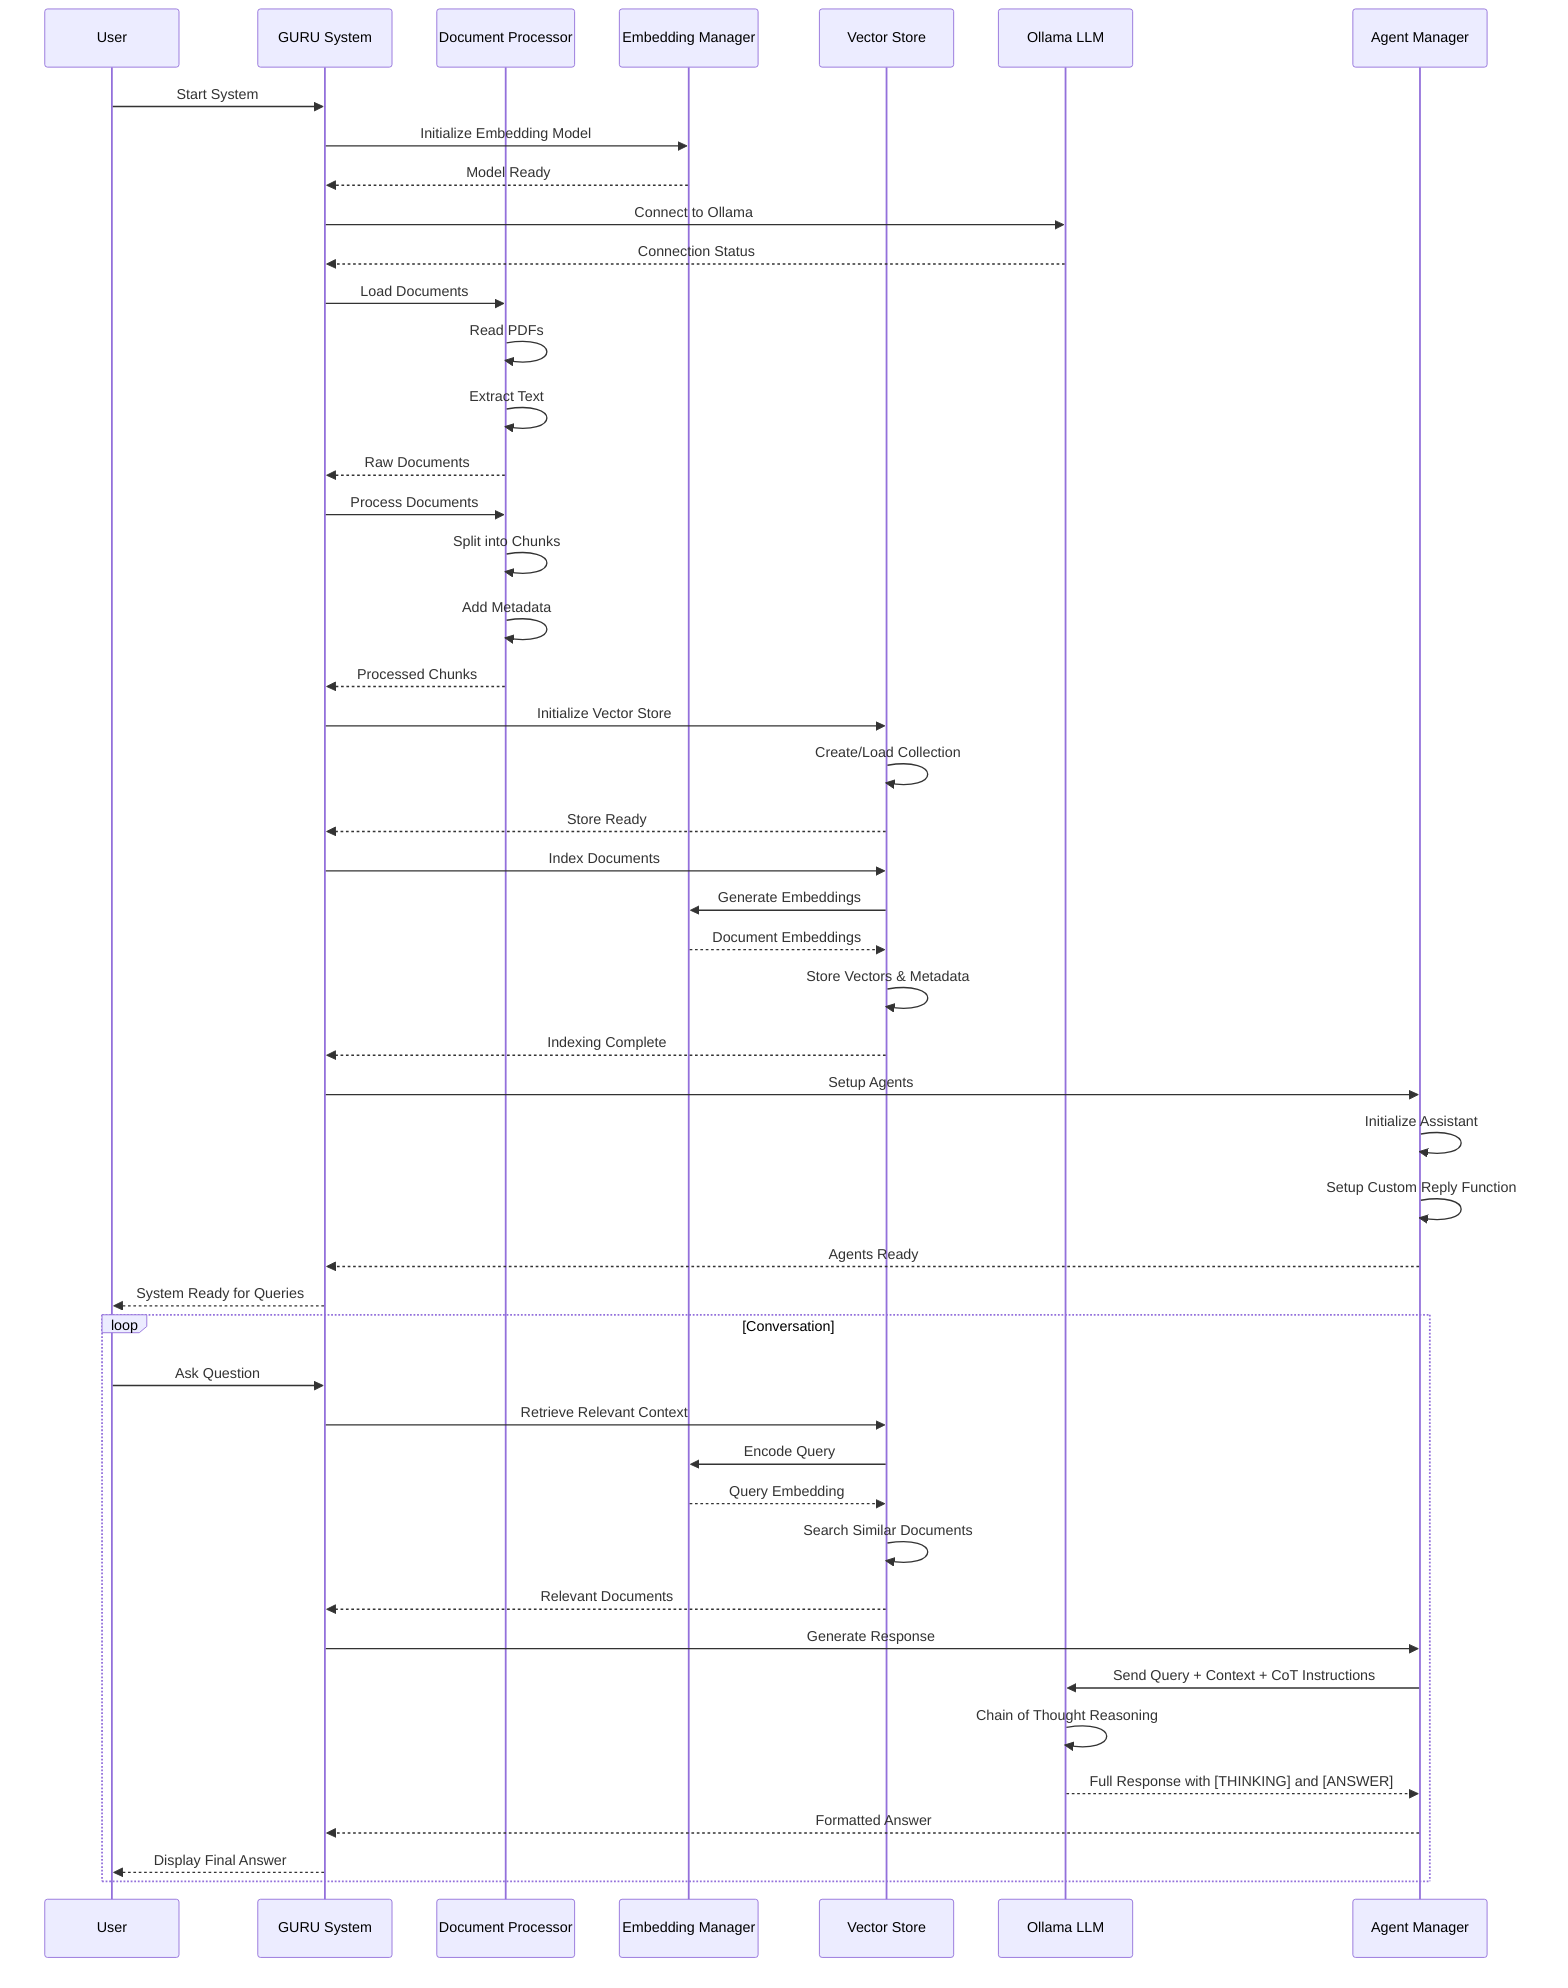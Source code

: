 sequenceDiagram
    participant User
    participant GuruRAGSystem as GURU System
    participant DocProcessor as Document Processor
    participant Embeddings as Embedding Manager
    participant VectorDB as Vector Store
    participant LLM as Ollama LLM
    participant Agent as Agent Manager

    User->>GuruRAGSystem: Start System

    GuruRAGSystem->>Embeddings: Initialize Embedding Model
    Embeddings-->>GuruRAGSystem: Model Ready

    GuruRAGSystem->>LLM: Connect to Ollama
    LLM-->>GuruRAGSystem: Connection Status

    GuruRAGSystem->>DocProcessor: Load Documents
    DocProcessor->>DocProcessor: Read PDFs
    DocProcessor->>DocProcessor: Extract Text
    DocProcessor-->>GuruRAGSystem: Raw Documents

    GuruRAGSystem->>DocProcessor: Process Documents
    DocProcessor->>DocProcessor: Split into Chunks
    DocProcessor->>DocProcessor: Add Metadata
    DocProcessor-->>GuruRAGSystem: Processed Chunks

    GuruRAGSystem->>VectorDB: Initialize Vector Store
    VectorDB->>VectorDB: Create/Load Collection
    VectorDB-->>GuruRAGSystem: Store Ready

    GuruRAGSystem->>VectorDB: Index Documents
    VectorDB->>Embeddings: Generate Embeddings
    Embeddings-->>VectorDB: Document Embeddings
    VectorDB->>VectorDB: Store Vectors & Metadata
    VectorDB-->>GuruRAGSystem: Indexing Complete

    GuruRAGSystem->>Agent: Setup Agents
    Agent->>Agent: Initialize Assistant
    Agent->>Agent: Setup Custom Reply Function
    Agent-->>GuruRAGSystem: Agents Ready

    GuruRAGSystem-->>User: System Ready for Queries

    loop Conversation
        User->>GuruRAGSystem: Ask Question
        GuruRAGSystem->>VectorDB: Retrieve Relevant Context
        VectorDB->>Embeddings: Encode Query
        Embeddings-->>VectorDB: Query Embedding
        VectorDB->>VectorDB: Search Similar Documents
        VectorDB-->>GuruRAGSystem: Relevant Documents

        GuruRAGSystem->>Agent: Generate Response
        Agent->>LLM: Send Query + Context + CoT Instructions
        LLM->>LLM: Chain of Thought Reasoning
        LLM-->>Agent: Full Response with [THINKING] and [ANSWER]
        Agent-->>GuruRAGSystem: Formatted Answer

        GuruRAGSystem-->>User: Display Final Answer
    end
